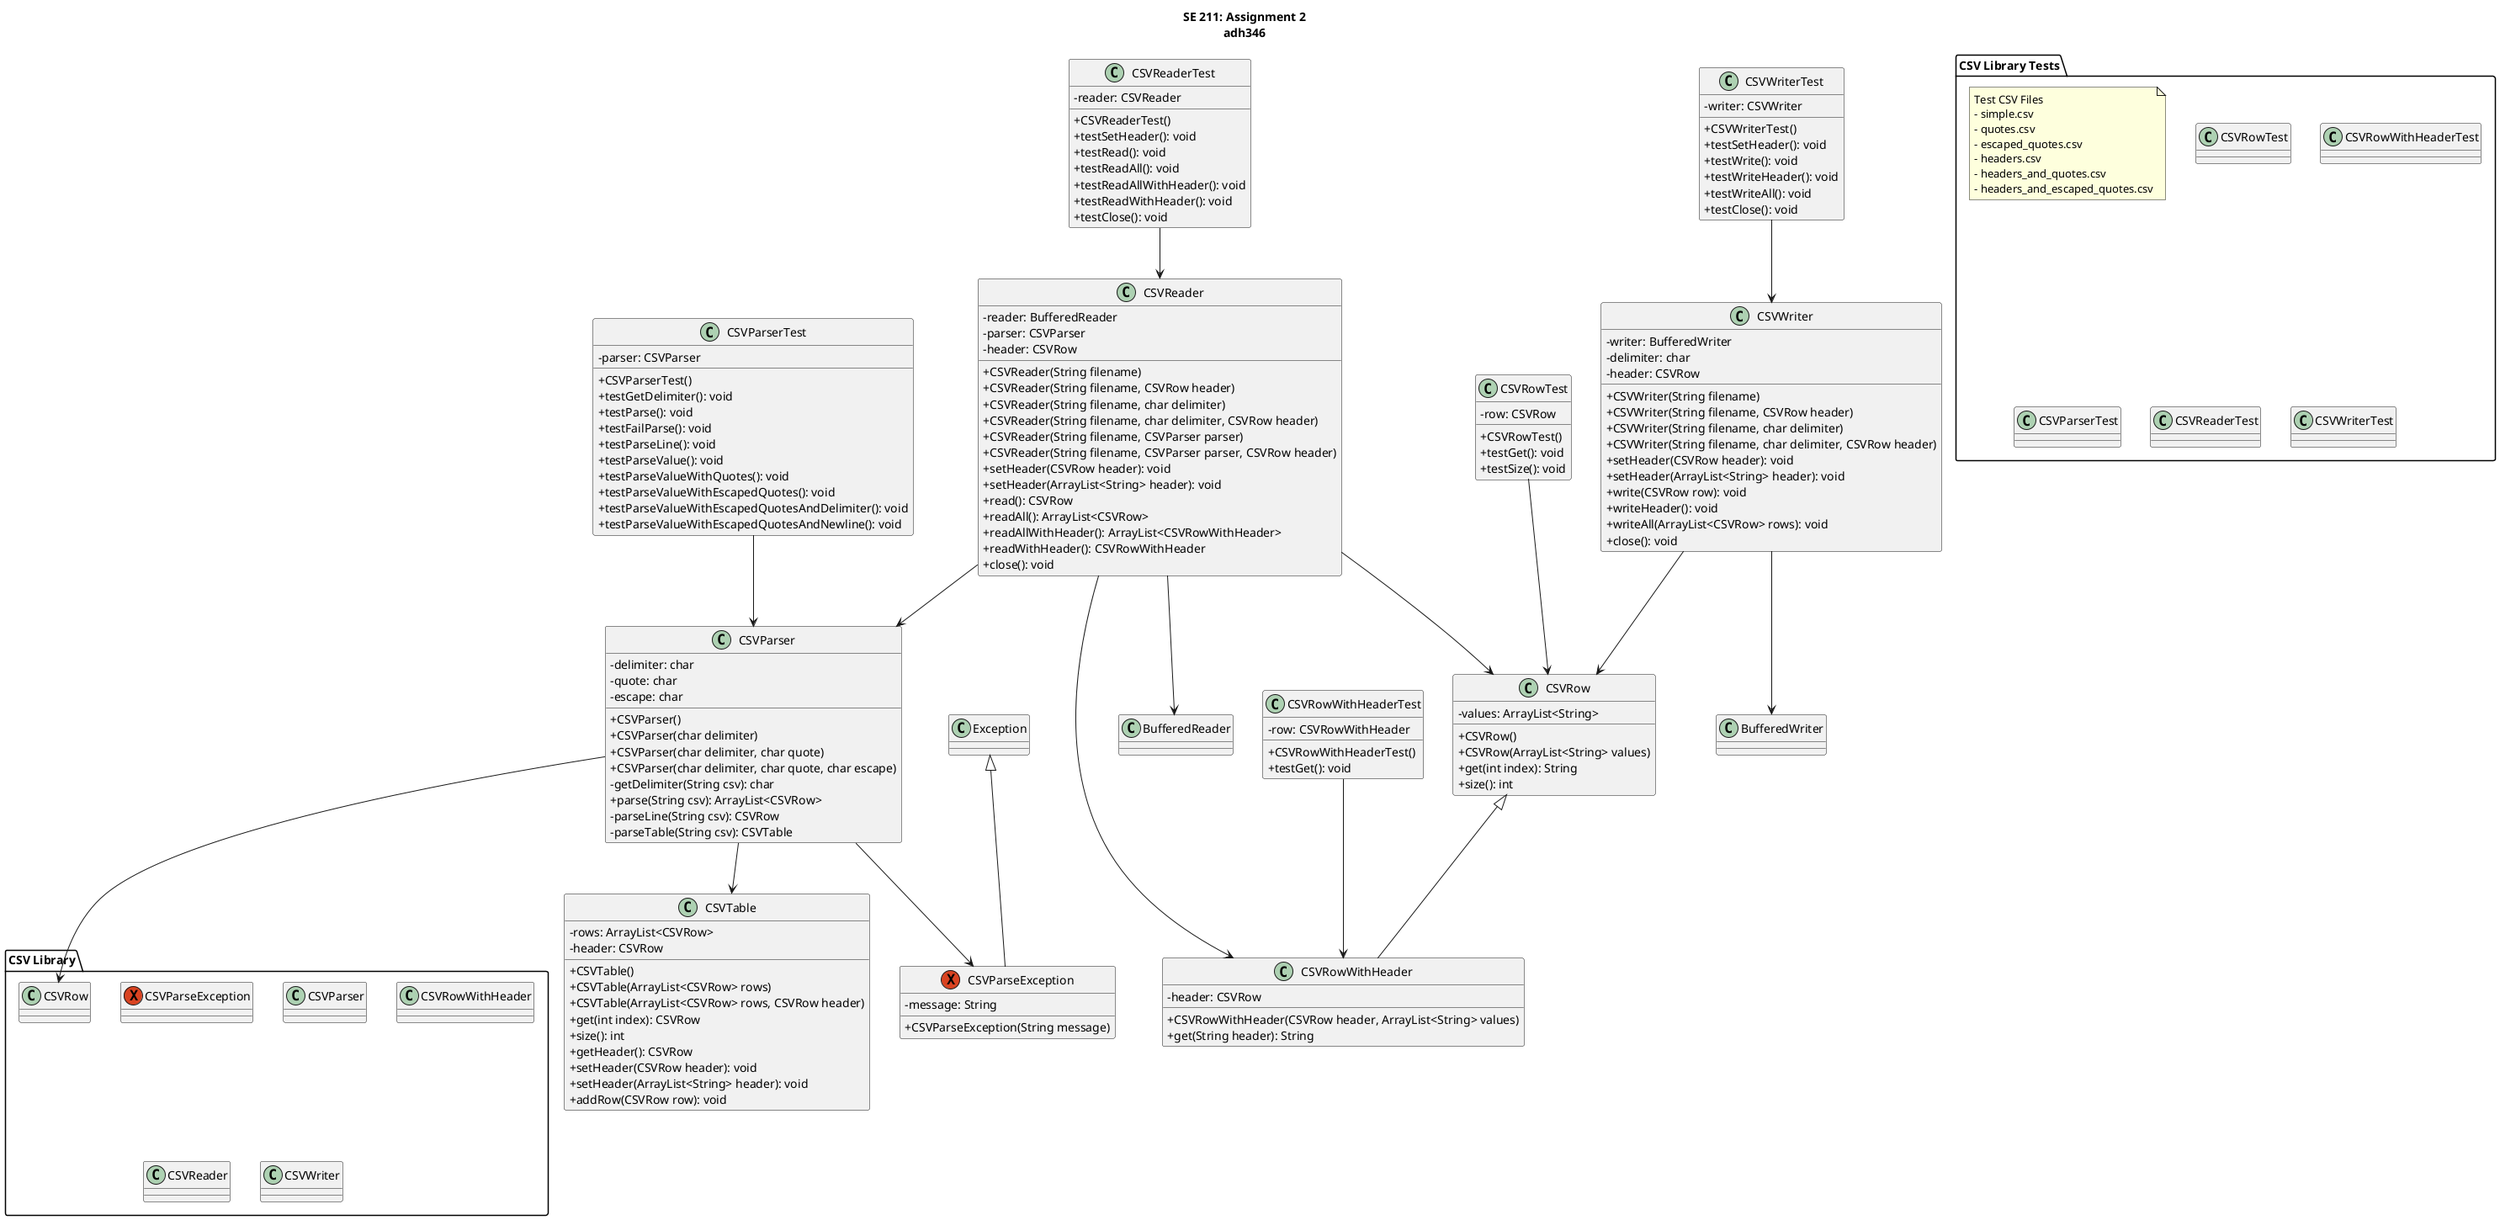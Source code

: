 @startuml SE 211: Assignment 2

' Styles
skinparam classAttributeIconSize 0


' Title
title
SE 211: Assignment 2
adh346
end title

' Packages
package "CSV Library" {
  class CSVRow
  exception CSVParseException
  class CSVParser
  class CSVRowWithHeader
  class CSVReader
  class CSVWriter
}
package "CSV Library Tests" {
  note as N
    Test CSV Files
    - simple.csv
    - quotes.csv
    - escaped_quotes.csv
    - headers.csv
    - headers_and_quotes.csv
    - headers_and_escaped_quotes.csv
  end note
  class CSVRowTest
  class CSVRowWithHeaderTest
  class CSVParserTest
  class CSVReaderTest
  class CSVWriterTest
}

' Classes
exception CSVParseException extends Exception {
  ' Fields
  -message: String
  ' Constructors
  +CSVParseException(String message)
}

class CSVParser {
  ' Fields
  -delimiter: char
  -quote: char
  -escape: char
  ' Constructors
  +CSVParser()
  +CSVParser(char delimiter)
  +CSVParser(char delimiter, char quote)
  +CSVParser(char delimiter, char quote, char escape)
  ' Methods
  -getDelimiter(String csv): char
  +parse(String csv): ArrayList<CSVRow>
  -parseLine(String csv): CSVRow
  -parseTable(String csv): CSVTable
}
CSVParser --> CSVParseException
CSVParser --> CSVRow
CSVParser --> CSVTable

class CSVRow {
  ' Fields
  -values: ArrayList<String>
  ' Constructors
  +CSVRow()
  +CSVRow(ArrayList<String> values)
  ' Methods
  +get(int index): String
  +size(): int
}

class CSVRowWithHeader extends CSVRow {
  ' Fields
  -header: CSVRow
  ' Constructors
  +CSVRowWithHeader(CSVRow header, ArrayList<String> values)
  ' Methods
  +get(String header): String
}

class CSVTable {
  ' Fields
  -rows: ArrayList<CSVRow>
  -header: CSVRow
  ' Constructors
  +CSVTable()
  +CSVTable(ArrayList<CSVRow> rows)
  +CSVTable(ArrayList<CSVRow> rows, CSVRow header)
  ' Methods
  +get(int index): CSVRow
  +size(): int
  +getHeader(): CSVRow
  +setHeader(CSVRow header): void
  +setHeader(ArrayList<String> header): void
  +addRow(CSVRow row): void
}

class CSVReader {
  ' Fields
  -reader: BufferedReader
  -parser: CSVParser
  -header: CSVRow
  ' Constructors
  +CSVReader(String filename)
  +CSVReader(String filename, CSVRow header)
  +CSVReader(String filename, char delimiter)
  +CSVReader(String filename, char delimiter, CSVRow header)
  +CSVReader(String filename, CSVParser parser)
  +CSVReader(String filename, CSVParser parser, CSVRow header)
  ' Methods
  +setHeader(CSVRow header): void
  +setHeader(ArrayList<String> header): void
  +read(): CSVRow
  +readAll(): ArrayList<CSVRow>
  +readAllWithHeader(): ArrayList<CSVRowWithHeader>
  +readWithHeader(): CSVRowWithHeader
  +close(): void
}
CSVReader --> BufferedReader
CSVReader --> CSVParser
CSVReader --> CSVRow
CSVReader --> CSVRowWithHeader

class CSVWriter {
  ' Fields
  -writer: BufferedWriter
  -delimiter: char
  -header: CSVRow
  ' Constructors
  +CSVWriter(String filename)
  +CSVWriter(String filename, CSVRow header)
  +CSVWriter(String filename, char delimiter)
  +CSVWriter(String filename, char delimiter, CSVRow header)
  ' Methods
  +setHeader(CSVRow header): void
  +setHeader(ArrayList<String> header): void
  +write(CSVRow row): void
  +writeHeader(): void
  +writeAll(ArrayList<CSVRow> rows): void
  +close(): void
}
CSVWriter --> BufferedWriter
CSVWriter --> CSVRow

' Tests
class CSVRowTest {
  ' Fields
  -row: CSVRow
  ' Constructors
  +CSVRowTest()
  ' Methods
  +testGet(): void
  +testSize(): void
}
CSVRowTest --> CSVRow

class CSVRowWithHeaderTest {
  ' Fields
  -row: CSVRowWithHeader
  ' Constructors
  +CSVRowWithHeaderTest()
  ' Methods
  +testGet(): void
}
CSVRowWithHeaderTest --> CSVRowWithHeader

class CSVParserTest {
  ' Fields
  -parser: CSVParser
  ' Constructors
  +CSVParserTest()
  ' Methods
  +testGetDelimiter(): void
  +testParse(): void
  +testFailParse(): void
  +testParseLine(): void
  +testParseValue(): void
  +testParseValueWithQuotes(): void
  +testParseValueWithEscapedQuotes(): void
  +testParseValueWithEscapedQuotesAndDelimiter(): void
  +testParseValueWithEscapedQuotesAndNewline(): void
}
CSVParserTest --> CSVParser

class CSVReaderTest {
  ' Fields
  -reader: CSVReader
  ' Constructors
  +CSVReaderTest()
  ' Methods
  +testSetHeader(): void
  +testRead(): void
  +testReadAll(): void
  +testReadAllWithHeader(): void
  +testReadWithHeader(): void
  +testClose(): void
}
CSVReaderTest --> CSVReader

class CSVWriterTest {
  ' Fields
  -writer: CSVWriter
  ' Constructors
  +CSVWriterTest()
  ' Methods
  +testSetHeader(): void
  +testWrite(): void
  +testWriteHeader(): void
  +testWriteAll(): void
  +testClose(): void
}
CSVWriterTest --> CSVWriter

@enduml
